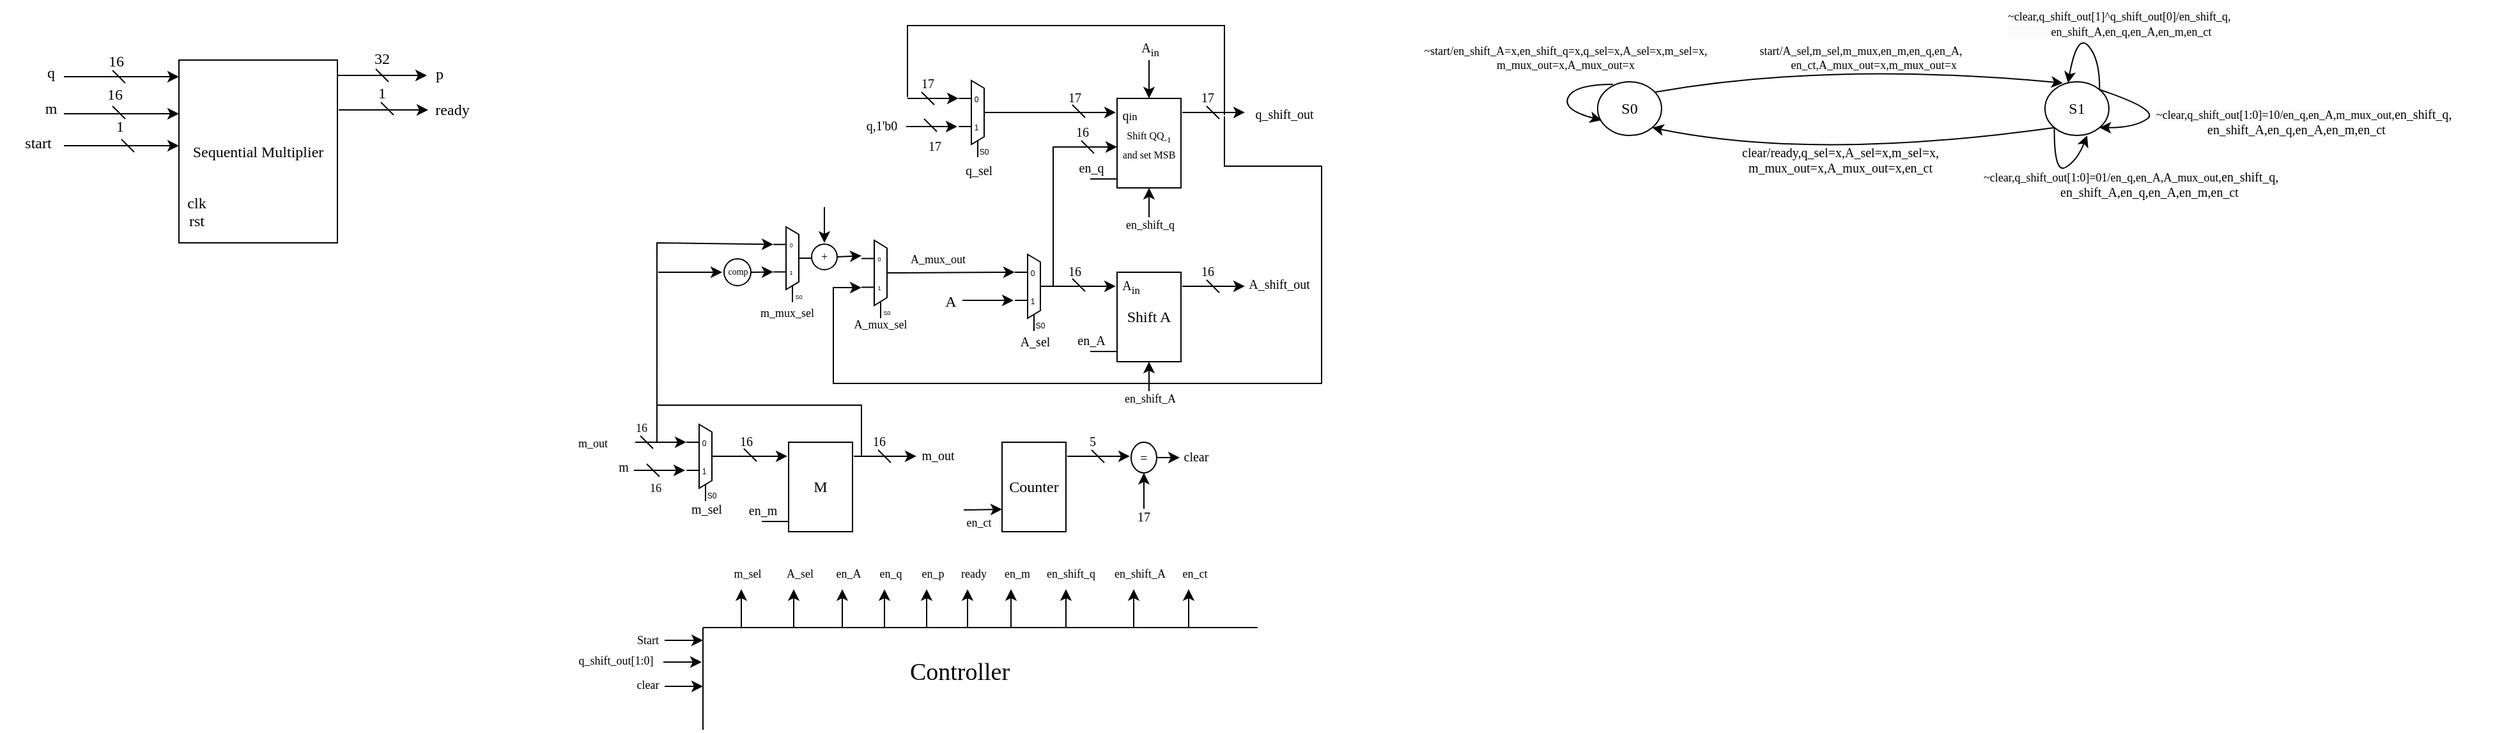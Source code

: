 <mxfile version="24.7.6">
  <diagram name="Page-1" id="NCyFu9W7u7la5zHiPvi7">
    <mxGraphModel dx="1730" dy="468" grid="1" gridSize="10" guides="1" tooltips="1" connect="1" arrows="1" fold="1" page="1" pageScale="1" pageWidth="850" pageHeight="1100" math="0" shadow="0">
      <root>
        <mxCell id="0" />
        <mxCell id="1" parent="0" />
        <mxCell id="6eHlb2MmWH5Zt3G0fr60-1" value="&lt;font style=&quot;font-size: 8px;&quot;&gt;Shift QQ&lt;sub&gt;-1&lt;/sub&gt; and set MSB&lt;/font&gt;" style="rounded=0;whiteSpace=wrap;html=1;fontFamily=Times New Roman;" parent="1" vertex="1">
          <mxGeometry x="140" y="117" width="50" height="70" as="geometry" />
        </mxCell>
        <mxCell id="6eHlb2MmWH5Zt3G0fr60-6" value="" style="endArrow=classic;html=1;rounded=0;entryX=-0.02;entryY=0.157;entryDx=0;entryDy=0;entryPerimeter=0;exitX=1;exitY=0.5;exitDx=0;exitDy=-5;exitPerimeter=0;fontFamily=Times New Roman;" parent="1" source="6eHlb2MmWH5Zt3G0fr60-11" target="6eHlb2MmWH5Zt3G0fr60-1" edge="1">
          <mxGeometry width="50" height="50" relative="1" as="geometry">
            <mxPoint x="90" y="128" as="sourcePoint" />
            <mxPoint x="450" y="297" as="targetPoint" />
          </mxGeometry>
        </mxCell>
        <mxCell id="6eHlb2MmWH5Zt3G0fr60-8" value="" style="endArrow=none;html=1;rounded=0;fontFamily=Times New Roman;" parent="1" edge="1">
          <mxGeometry width="50" height="50" relative="1" as="geometry">
            <mxPoint x="115" y="132" as="sourcePoint" />
            <mxPoint x="105" y="122" as="targetPoint" />
          </mxGeometry>
        </mxCell>
        <mxCell id="6eHlb2MmWH5Zt3G0fr60-9" value="" style="endArrow=classic;html=1;rounded=0;entryX=-0.02;entryY=0.157;entryDx=0;entryDy=0;entryPerimeter=0;fontFamily=Times New Roman;" parent="1" edge="1">
          <mxGeometry width="50" height="50" relative="1" as="geometry">
            <mxPoint x="191" y="128" as="sourcePoint" />
            <mxPoint x="240" y="127.99" as="targetPoint" />
          </mxGeometry>
        </mxCell>
        <mxCell id="6eHlb2MmWH5Zt3G0fr60-10" value="" style="endArrow=none;html=1;rounded=0;fontFamily=Times New Roman;" parent="1" edge="1">
          <mxGeometry width="50" height="50" relative="1" as="geometry">
            <mxPoint x="220" y="133" as="sourcePoint" />
            <mxPoint x="210" y="123" as="targetPoint" />
          </mxGeometry>
        </mxCell>
        <mxCell id="6eHlb2MmWH5Zt3G0fr60-11" value="" style="shadow=0;dashed=0;align=center;html=1;strokeWidth=1;shape=mxgraph.electrical.abstract.mux2;fontFamily=Times New Roman;" parent="1" vertex="1">
          <mxGeometry x="16" y="103" width="30" height="60" as="geometry" />
        </mxCell>
        <mxCell id="6eHlb2MmWH5Zt3G0fr60-12" value="" style="endArrow=classic;html=1;rounded=0;entryX=0;entryY=0.183;entryDx=0;entryDy=3;entryPerimeter=0;fontFamily=Times New Roman;" parent="1" target="6eHlb2MmWH5Zt3G0fr60-11" edge="1">
          <mxGeometry width="50" height="50" relative="1" as="geometry">
            <mxPoint x="-24" y="117" as="sourcePoint" />
            <mxPoint x="-24" y="113" as="targetPoint" />
          </mxGeometry>
        </mxCell>
        <mxCell id="6eHlb2MmWH5Zt3G0fr60-13" value="" style="endArrow=classic;html=1;rounded=0;entryX=0;entryY=0.183;entryDx=0;entryDy=3;entryPerimeter=0;fontFamily=Times New Roman;" parent="1" edge="1">
          <mxGeometry width="50" height="50" relative="1" as="geometry">
            <mxPoint x="-25" y="139" as="sourcePoint" />
            <mxPoint x="15" y="139" as="targetPoint" />
          </mxGeometry>
        </mxCell>
        <mxCell id="6eHlb2MmWH5Zt3G0fr60-15" value="q,1&#39;b0" style="text;html=1;strokeColor=none;fillColor=none;align=center;verticalAlign=middle;whiteSpace=wrap;rounded=0;fontFamily=Times New Roman;fontSize=10;" parent="1" vertex="1">
          <mxGeometry x="-74" y="123" width="60" height="30" as="geometry" />
        </mxCell>
        <mxCell id="6eHlb2MmWH5Zt3G0fr60-16" value="q_sel" style="text;html=1;strokeColor=none;fillColor=none;align=center;verticalAlign=middle;whiteSpace=wrap;rounded=0;fontSize=10;fontFamily=Times New Roman;" parent="1" vertex="1">
          <mxGeometry x="2" y="158" width="60" height="30" as="geometry" />
        </mxCell>
        <mxCell id="6eHlb2MmWH5Zt3G0fr60-17" value="" style="endArrow=none;html=1;rounded=0;entryX=0.02;entryY=0.886;entryDx=0;entryDy=0;entryPerimeter=0;fontFamily=Times New Roman;" parent="1" edge="1">
          <mxGeometry width="50" height="50" relative="1" as="geometry">
            <mxPoint x="119" y="180" as="sourcePoint" />
            <mxPoint x="140" y="180.02" as="targetPoint" />
          </mxGeometry>
        </mxCell>
        <mxCell id="6eHlb2MmWH5Zt3G0fr60-19" value="en_q" style="text;html=1;strokeColor=none;fillColor=none;align=center;verticalAlign=middle;whiteSpace=wrap;rounded=0;fontSize=10;fontFamily=Times New Roman;" parent="1" vertex="1">
          <mxGeometry x="90" y="156" width="60" height="30" as="geometry" />
        </mxCell>
        <mxCell id="6eHlb2MmWH5Zt3G0fr60-34" value="17" style="text;html=1;strokeColor=none;fillColor=none;align=center;verticalAlign=middle;whiteSpace=wrap;rounded=0;fontSize=10;fontFamily=Times New Roman;" parent="1" vertex="1">
          <mxGeometry x="77" y="101" width="60" height="30" as="geometry" />
        </mxCell>
        <mxCell id="6eHlb2MmWH5Zt3G0fr60-35" value="17" style="text;html=1;strokeColor=none;fillColor=none;align=center;verticalAlign=middle;whiteSpace=wrap;rounded=0;fontSize=10;fontFamily=Times New Roman;" parent="1" vertex="1">
          <mxGeometry x="181" y="101" width="60" height="30" as="geometry" />
        </mxCell>
        <mxCell id="6eHlb2MmWH5Zt3G0fr60-36" value="Shift A" style="rounded=0;whiteSpace=wrap;html=1;fontFamily=Times New Roman;" parent="1" vertex="1">
          <mxGeometry x="140" y="253" width="50" height="70" as="geometry" />
        </mxCell>
        <mxCell id="6eHlb2MmWH5Zt3G0fr60-37" value="" style="endArrow=classic;html=1;rounded=0;entryX=-0.02;entryY=0.157;entryDx=0;entryDy=0;entryPerimeter=0;fontFamily=Times New Roman;" parent="1" target="6eHlb2MmWH5Zt3G0fr60-36" edge="1">
          <mxGeometry width="50" height="50" relative="1" as="geometry">
            <mxPoint x="90" y="264" as="sourcePoint" />
            <mxPoint x="450" y="433" as="targetPoint" />
          </mxGeometry>
        </mxCell>
        <mxCell id="6eHlb2MmWH5Zt3G0fr60-38" value="" style="endArrow=none;html=1;rounded=0;fontFamily=Times New Roman;" parent="1" edge="1">
          <mxGeometry width="50" height="50" relative="1" as="geometry">
            <mxPoint x="115" y="268" as="sourcePoint" />
            <mxPoint x="105" y="258" as="targetPoint" />
          </mxGeometry>
        </mxCell>
        <mxCell id="6eHlb2MmWH5Zt3G0fr60-39" value="" style="endArrow=classic;html=1;rounded=0;entryX=-0.02;entryY=0.157;entryDx=0;entryDy=0;entryPerimeter=0;fontFamily=Times New Roman;" parent="1" edge="1">
          <mxGeometry width="50" height="50" relative="1" as="geometry">
            <mxPoint x="191" y="264" as="sourcePoint" />
            <mxPoint x="240" y="263.99" as="targetPoint" />
          </mxGeometry>
        </mxCell>
        <mxCell id="6eHlb2MmWH5Zt3G0fr60-40" value="" style="endArrow=none;html=1;rounded=0;fontFamily=Times New Roman;" parent="1" edge="1">
          <mxGeometry width="50" height="50" relative="1" as="geometry">
            <mxPoint x="220" y="269" as="sourcePoint" />
            <mxPoint x="210" y="259" as="targetPoint" />
          </mxGeometry>
        </mxCell>
        <mxCell id="6eHlb2MmWH5Zt3G0fr60-41" value="" style="shadow=0;dashed=0;align=center;html=1;strokeWidth=1;shape=mxgraph.electrical.abstract.mux2;fontFamily=Times New Roman;" parent="1" vertex="1">
          <mxGeometry x="60" y="239" width="30" height="60" as="geometry" />
        </mxCell>
        <mxCell id="6eHlb2MmWH5Zt3G0fr60-43" value="" style="endArrow=classic;html=1;rounded=0;entryX=0;entryY=0.183;entryDx=0;entryDy=3;entryPerimeter=0;fontFamily=Times New Roman;" parent="1" edge="1">
          <mxGeometry width="50" height="50" relative="1" as="geometry">
            <mxPoint x="19" y="275" as="sourcePoint" />
            <mxPoint x="59" y="275" as="targetPoint" />
          </mxGeometry>
        </mxCell>
        <mxCell id="6eHlb2MmWH5Zt3G0fr60-44" value="&lt;font style=&quot;font-size: 9px;&quot;&gt;A_mux_out&lt;/font&gt;" style="text;html=1;strokeColor=none;fillColor=none;align=center;verticalAlign=middle;whiteSpace=wrap;rounded=0;fontSize=9;fontFamily=Times New Roman;" parent="1" vertex="1">
          <mxGeometry x="-30" y="228" width="60" height="30" as="geometry" />
        </mxCell>
        <mxCell id="6eHlb2MmWH5Zt3G0fr60-45" value="A" style="text;html=1;strokeColor=none;fillColor=none;align=center;verticalAlign=middle;whiteSpace=wrap;rounded=0;fontFamily=Times New Roman;" parent="1" vertex="1">
          <mxGeometry x="-20" y="261" width="60" height="30" as="geometry" />
        </mxCell>
        <mxCell id="6eHlb2MmWH5Zt3G0fr60-46" value="A_sel" style="text;html=1;strokeColor=none;fillColor=none;align=center;verticalAlign=middle;whiteSpace=wrap;rounded=0;fontSize=10;fontFamily=Times New Roman;" parent="1" vertex="1">
          <mxGeometry x="46" y="292" width="60" height="30" as="geometry" />
        </mxCell>
        <mxCell id="6eHlb2MmWH5Zt3G0fr60-47" value="" style="endArrow=none;html=1;rounded=0;entryX=0.02;entryY=0.886;entryDx=0;entryDy=0;entryPerimeter=0;fontFamily=Times New Roman;" parent="1" edge="1">
          <mxGeometry width="50" height="50" relative="1" as="geometry">
            <mxPoint x="119" y="315" as="sourcePoint" />
            <mxPoint x="140" y="315.02" as="targetPoint" />
          </mxGeometry>
        </mxCell>
        <mxCell id="6eHlb2MmWH5Zt3G0fr60-48" value="en_A" style="text;html=1;strokeColor=none;fillColor=none;align=center;verticalAlign=middle;whiteSpace=wrap;rounded=0;fontSize=10;fontFamily=Times New Roman;" parent="1" vertex="1">
          <mxGeometry x="90" y="291" width="60" height="30" as="geometry" />
        </mxCell>
        <mxCell id="6eHlb2MmWH5Zt3G0fr60-49" value="16" style="text;html=1;strokeColor=none;fillColor=none;align=center;verticalAlign=middle;whiteSpace=wrap;rounded=0;fontSize=10;fontFamily=Times New Roman;" parent="1" vertex="1">
          <mxGeometry x="77" y="237" width="60" height="30" as="geometry" />
        </mxCell>
        <mxCell id="6eHlb2MmWH5Zt3G0fr60-50" value="16" style="text;html=1;strokeColor=none;fillColor=none;align=center;verticalAlign=middle;whiteSpace=wrap;rounded=0;fontSize=10;fontFamily=Times New Roman;" parent="1" vertex="1">
          <mxGeometry x="181" y="237" width="60" height="30" as="geometry" />
        </mxCell>
        <mxCell id="6eHlb2MmWH5Zt3G0fr60-51" value="M" style="rounded=0;whiteSpace=wrap;html=1;fontFamily=Times New Roman;" parent="1" vertex="1">
          <mxGeometry x="-117" y="386" width="50" height="70" as="geometry" />
        </mxCell>
        <mxCell id="6eHlb2MmWH5Zt3G0fr60-52" value="" style="endArrow=classic;html=1;rounded=0;entryX=-0.02;entryY=0.157;entryDx=0;entryDy=0;entryPerimeter=0;fontFamily=Times New Roman;" parent="1" target="6eHlb2MmWH5Zt3G0fr60-51" edge="1">
          <mxGeometry width="50" height="50" relative="1" as="geometry">
            <mxPoint x="-167" y="397" as="sourcePoint" />
            <mxPoint x="193" y="566" as="targetPoint" />
          </mxGeometry>
        </mxCell>
        <mxCell id="6eHlb2MmWH5Zt3G0fr60-53" value="" style="endArrow=none;html=1;rounded=0;fontFamily=Times New Roman;" parent="1" edge="1">
          <mxGeometry width="50" height="50" relative="1" as="geometry">
            <mxPoint x="-142" y="401" as="sourcePoint" />
            <mxPoint x="-152" y="391" as="targetPoint" />
          </mxGeometry>
        </mxCell>
        <mxCell id="6eHlb2MmWH5Zt3G0fr60-54" value="" style="endArrow=classic;html=1;rounded=0;entryX=-0.02;entryY=0.157;entryDx=0;entryDy=0;entryPerimeter=0;fontFamily=Times New Roman;" parent="1" edge="1">
          <mxGeometry width="50" height="50" relative="1" as="geometry">
            <mxPoint x="-66" y="397" as="sourcePoint" />
            <mxPoint x="-17" y="396.99" as="targetPoint" />
          </mxGeometry>
        </mxCell>
        <mxCell id="6eHlb2MmWH5Zt3G0fr60-55" value="" style="endArrow=none;html=1;rounded=0;fontFamily=Times New Roman;" parent="1" edge="1">
          <mxGeometry width="50" height="50" relative="1" as="geometry">
            <mxPoint x="-37" y="402" as="sourcePoint" />
            <mxPoint x="-47" y="392" as="targetPoint" />
          </mxGeometry>
        </mxCell>
        <mxCell id="6eHlb2MmWH5Zt3G0fr60-62" value="" style="endArrow=none;html=1;rounded=0;entryX=0.02;entryY=0.886;entryDx=0;entryDy=0;entryPerimeter=0;fontFamily=Times New Roman;" parent="1" edge="1">
          <mxGeometry width="50" height="50" relative="1" as="geometry">
            <mxPoint x="-138" y="448" as="sourcePoint" />
            <mxPoint x="-117" y="448.02" as="targetPoint" />
          </mxGeometry>
        </mxCell>
        <mxCell id="6eHlb2MmWH5Zt3G0fr60-63" value="en_m" style="text;html=1;strokeColor=none;fillColor=none;align=center;verticalAlign=middle;whiteSpace=wrap;rounded=0;fontSize=10;fontFamily=Times New Roman;" parent="1" vertex="1">
          <mxGeometry x="-167" y="424" width="60" height="30" as="geometry" />
        </mxCell>
        <mxCell id="6eHlb2MmWH5Zt3G0fr60-64" value="16" style="text;html=1;strokeColor=none;fillColor=none;align=center;verticalAlign=middle;whiteSpace=wrap;rounded=0;fontSize=10;fontFamily=Times New Roman;" parent="1" vertex="1">
          <mxGeometry x="-180" y="370" width="60" height="30" as="geometry" />
        </mxCell>
        <mxCell id="6eHlb2MmWH5Zt3G0fr60-65" value="16" style="text;html=1;strokeColor=none;fillColor=none;align=center;verticalAlign=middle;whiteSpace=wrap;rounded=0;fontSize=10;fontFamily=Times New Roman;" parent="1" vertex="1">
          <mxGeometry x="-76" y="370" width="60" height="30" as="geometry" />
        </mxCell>
        <mxCell id="6eHlb2MmWH5Zt3G0fr60-88" value="Counter" style="rounded=0;whiteSpace=wrap;html=1;fontFamily=Times New Roman;" parent="1" vertex="1">
          <mxGeometry x="50" y="386" width="50" height="70" as="geometry" />
        </mxCell>
        <mxCell id="6eHlb2MmWH5Zt3G0fr60-91" value="" style="endArrow=classic;html=1;rounded=0;entryX=-0.02;entryY=0.157;entryDx=0;entryDy=0;entryPerimeter=0;fontFamily=Times New Roman;" parent="1" edge="1">
          <mxGeometry width="50" height="50" relative="1" as="geometry">
            <mxPoint x="101" y="397" as="sourcePoint" />
            <mxPoint x="150" y="396.99" as="targetPoint" />
          </mxGeometry>
        </mxCell>
        <mxCell id="6eHlb2MmWH5Zt3G0fr60-92" value="" style="endArrow=none;html=1;rounded=0;fontFamily=Times New Roman;" parent="1" edge="1">
          <mxGeometry width="50" height="50" relative="1" as="geometry">
            <mxPoint x="130" y="402" as="sourcePoint" />
            <mxPoint x="120" y="392" as="targetPoint" />
          </mxGeometry>
        </mxCell>
        <mxCell id="6eHlb2MmWH5Zt3G0fr60-95" value="5" style="text;html=1;strokeColor=none;fillColor=none;align=center;verticalAlign=middle;whiteSpace=wrap;rounded=0;fontSize=10;fontFamily=Times New Roman;" parent="1" vertex="1">
          <mxGeometry x="91" y="370" width="60" height="30" as="geometry" />
        </mxCell>
        <mxCell id="6eHlb2MmWH5Zt3G0fr60-99" value="=" style="ellipse;whiteSpace=wrap;html=1;fontSize=10;fontFamily=Times New Roman;" parent="1" vertex="1">
          <mxGeometry x="151" y="386" width="20" height="24" as="geometry" />
        </mxCell>
        <mxCell id="6eHlb2MmWH5Zt3G0fr60-102" value="" style="endArrow=classic;html=1;rounded=0;fontSize=10;entryX=0.5;entryY=1;entryDx=0;entryDy=0;fontFamily=Times New Roman;" parent="1" edge="1">
          <mxGeometry width="50" height="50" relative="1" as="geometry">
            <mxPoint x="161" y="438" as="sourcePoint" />
            <mxPoint x="161" y="410" as="targetPoint" />
          </mxGeometry>
        </mxCell>
        <mxCell id="6eHlb2MmWH5Zt3G0fr60-103" value="17" style="text;html=1;strokeColor=none;fillColor=none;align=center;verticalAlign=middle;whiteSpace=wrap;rounded=0;fontSize=10;fontFamily=Times New Roman;" parent="1" vertex="1">
          <mxGeometry x="131" y="429" width="60" height="30" as="geometry" />
        </mxCell>
        <mxCell id="6eHlb2MmWH5Zt3G0fr60-104" value="" style="endArrow=classic;html=1;rounded=0;fontSize=10;exitX=1;exitY=0.5;exitDx=0;exitDy=0;fontFamily=Times New Roman;" parent="1" source="6eHlb2MmWH5Zt3G0fr60-99" edge="1">
          <mxGeometry width="50" height="50" relative="1" as="geometry">
            <mxPoint x="170" y="358" as="sourcePoint" />
            <mxPoint x="189" y="398" as="targetPoint" />
          </mxGeometry>
        </mxCell>
        <mxCell id="6eHlb2MmWH5Zt3G0fr60-111" value="clear" style="text;html=1;strokeColor=none;fillColor=none;align=center;verticalAlign=middle;whiteSpace=wrap;rounded=0;fontSize=10;fontFamily=Times New Roman;" parent="1" vertex="1">
          <mxGeometry x="172" y="382" width="60" height="30" as="geometry" />
        </mxCell>
        <mxCell id="6eHlb2MmWH5Zt3G0fr60-120" value="q_shift_out" style="text;html=1;strokeColor=none;fillColor=none;align=center;verticalAlign=middle;whiteSpace=wrap;rounded=0;fontSize=10;fontFamily=Times New Roman;" parent="1" vertex="1">
          <mxGeometry x="241" y="114" width="60" height="30" as="geometry" />
        </mxCell>
        <mxCell id="6eHlb2MmWH5Zt3G0fr60-121" value="A_shift_out" style="text;html=1;strokeColor=none;fillColor=none;align=center;verticalAlign=middle;whiteSpace=wrap;rounded=0;fontSize=10;fontFamily=Times New Roman;" parent="1" vertex="1">
          <mxGeometry x="237" y="247" width="60" height="30" as="geometry" />
        </mxCell>
        <mxCell id="6eHlb2MmWH5Zt3G0fr60-122" value="m_out" style="text;html=1;strokeColor=none;fillColor=none;align=center;verticalAlign=middle;whiteSpace=wrap;rounded=0;fontSize=10;fontFamily=Times New Roman;" parent="1" vertex="1">
          <mxGeometry x="-30" y="381" width="60" height="30" as="geometry" />
        </mxCell>
        <mxCell id="6eHlb2MmWH5Zt3G0fr60-125" value="" style="endArrow=classic;html=1;rounded=0;fontSize=10;entryX=0.5;entryY=0;entryDx=0;entryDy=0;fontFamily=Times New Roman;" parent="1" target="6eHlb2MmWH5Zt3G0fr60-1" edge="1">
          <mxGeometry width="50" height="50" relative="1" as="geometry">
            <mxPoint x="165" y="87" as="sourcePoint" />
            <mxPoint x="320" y="317" as="targetPoint" />
          </mxGeometry>
        </mxCell>
        <mxCell id="6eHlb2MmWH5Zt3G0fr60-126" value="A&lt;sub&gt;in&lt;/sub&gt;" style="text;html=1;strokeColor=none;fillColor=none;align=center;verticalAlign=middle;whiteSpace=wrap;rounded=0;fontSize=10;fontFamily=Times New Roman;" parent="1" vertex="1">
          <mxGeometry x="136" y="64" width="60" height="30" as="geometry" />
        </mxCell>
        <mxCell id="6eHlb2MmWH5Zt3G0fr60-127" value="A&lt;sub&gt;in&lt;/sub&gt;" style="text;html=1;strokeColor=none;fillColor=none;align=center;verticalAlign=middle;whiteSpace=wrap;rounded=0;fontSize=10;fontFamily=Times New Roman;" parent="1" vertex="1">
          <mxGeometry x="121" y="250" width="60" height="30" as="geometry" />
        </mxCell>
        <mxCell id="6eHlb2MmWH5Zt3G0fr60-128" value="&lt;sub&gt;&lt;span style=&quot;font-size: 10px;&quot;&gt;q&lt;/span&gt;in&lt;/sub&gt;" style="text;html=1;strokeColor=none;fillColor=none;align=center;verticalAlign=middle;whiteSpace=wrap;rounded=0;fontSize=10;fontFamily=Times New Roman;" parent="1" vertex="1">
          <mxGeometry x="120" y="114" width="60" height="30" as="geometry" />
        </mxCell>
        <mxCell id="6eHlb2MmWH5Zt3G0fr60-129" value="" style="shadow=0;dashed=0;align=center;html=1;strokeWidth=1;shape=mxgraph.electrical.abstract.mux2;fontSize=9;fontFamily=Times New Roman;" parent="1" vertex="1">
          <mxGeometry x="-129" y="217.5" width="30" height="59" as="geometry" />
        </mxCell>
        <mxCell id="6eHlb2MmWH5Zt3G0fr60-133" value="+" style="ellipse;whiteSpace=wrap;html=1;fontSize=9;fontFamily=Times New Roman;" parent="1" vertex="1">
          <mxGeometry x="-99" y="231" width="20" height="20" as="geometry" />
        </mxCell>
        <mxCell id="6eHlb2MmWH5Zt3G0fr60-134" value="" style="endArrow=classic;html=1;rounded=0;fontSize=9;entryX=0.5;entryY=0;entryDx=0;entryDy=0;fontFamily=Times New Roman;" parent="1" edge="1">
          <mxGeometry width="50" height="50" relative="1" as="geometry">
            <mxPoint x="-89" y="202" as="sourcePoint" />
            <mxPoint x="-89" y="230" as="targetPoint" />
          </mxGeometry>
        </mxCell>
        <mxCell id="6eHlb2MmWH5Zt3G0fr60-135" value="" style="shadow=0;dashed=0;align=center;html=1;strokeWidth=1;shape=mxgraph.electrical.abstract.mux2;fontSize=9;fontFamily=Times New Roman;" parent="1" vertex="1">
          <mxGeometry x="-60" y="228" width="30" height="61" as="geometry" />
        </mxCell>
        <mxCell id="6eHlb2MmWH5Zt3G0fr60-136" value="" style="endArrow=classic;html=1;rounded=0;fontSize=9;exitX=1;exitY=0.5;exitDx=0;exitDy=0;entryX=0;entryY=0.15;entryDx=0;entryDy=3;entryPerimeter=0;fontFamily=Times New Roman;" parent="1" source="6eHlb2MmWH5Zt3G0fr60-133" target="6eHlb2MmWH5Zt3G0fr60-135" edge="1">
          <mxGeometry width="50" height="50" relative="1" as="geometry">
            <mxPoint x="51" y="393" as="sourcePoint" />
            <mxPoint x="101" y="343" as="targetPoint" />
          </mxGeometry>
        </mxCell>
        <mxCell id="6eHlb2MmWH5Zt3G0fr60-138" value="" style="endArrow=classic;html=1;rounded=0;fontSize=9;exitX=1;exitY=0.5;exitDx=0;exitDy=-5;exitPerimeter=0;entryX=0;entryY=0.183;entryDx=0;entryDy=3;entryPerimeter=0;fontFamily=Times New Roman;" parent="1" target="6eHlb2MmWH5Zt3G0fr60-41" edge="1">
          <mxGeometry width="50" height="50" relative="1" as="geometry">
            <mxPoint x="-30" y="253.5" as="sourcePoint" />
            <mxPoint x="21" y="253" as="targetPoint" />
          </mxGeometry>
        </mxCell>
        <mxCell id="6eHlb2MmWH5Zt3G0fr60-151" value="m_mux_sel" style="text;html=1;strokeColor=none;fillColor=none;align=center;verticalAlign=middle;whiteSpace=wrap;rounded=0;fontSize=9;fontFamily=Times New Roman;" parent="1" vertex="1">
          <mxGeometry x="-148" y="270" width="60" height="30" as="geometry" />
        </mxCell>
        <mxCell id="6eHlb2MmWH5Zt3G0fr60-152" value="A_mux_sel" style="text;html=1;strokeColor=none;fillColor=none;align=center;verticalAlign=middle;whiteSpace=wrap;rounded=0;fontSize=9;fontFamily=Times New Roman;" parent="1" vertex="1">
          <mxGeometry x="-75" y="279" width="60" height="30" as="geometry" />
        </mxCell>
        <mxCell id="RKPcGFZdmgW3h4jvpQWA-14" value="" style="shadow=0;dashed=0;align=center;html=1;strokeWidth=1;shape=mxgraph.electrical.abstract.mux2;fontFamily=Times New Roman;" parent="1" vertex="1">
          <mxGeometry x="-197" y="372" width="30" height="60" as="geometry" />
        </mxCell>
        <mxCell id="RKPcGFZdmgW3h4jvpQWA-15" value="" style="endArrow=classic;html=1;rounded=0;entryX=0;entryY=0.183;entryDx=0;entryDy=3;entryPerimeter=0;fontFamily=Times New Roman;" parent="1" target="RKPcGFZdmgW3h4jvpQWA-14" edge="1">
          <mxGeometry width="50" height="50" relative="1" as="geometry">
            <mxPoint x="-237" y="386" as="sourcePoint" />
            <mxPoint x="-237" y="382" as="targetPoint" />
          </mxGeometry>
        </mxCell>
        <mxCell id="RKPcGFZdmgW3h4jvpQWA-16" value="" style="endArrow=classic;html=1;rounded=0;entryX=0;entryY=0.183;entryDx=0;entryDy=3;entryPerimeter=0;fontFamily=Times New Roman;" parent="1" edge="1">
          <mxGeometry width="50" height="50" relative="1" as="geometry">
            <mxPoint x="-238" y="408" as="sourcePoint" />
            <mxPoint x="-198" y="408" as="targetPoint" />
          </mxGeometry>
        </mxCell>
        <mxCell id="RKPcGFZdmgW3h4jvpQWA-17" value="m_out" style="text;html=1;strokeColor=none;fillColor=none;align=center;verticalAlign=middle;whiteSpace=wrap;rounded=0;fontFamily=Times New Roman;fontSize=9;" parent="1" vertex="1">
          <mxGeometry x="-300" y="372" width="60" height="30" as="geometry" />
        </mxCell>
        <mxCell id="RKPcGFZdmgW3h4jvpQWA-18" value="m" style="text;html=1;strokeColor=none;fillColor=none;align=center;verticalAlign=middle;whiteSpace=wrap;rounded=0;fontFamily=Times New Roman;fontSize=10;" parent="1" vertex="1">
          <mxGeometry x="-276" y="390" width="60" height="30" as="geometry" />
        </mxCell>
        <mxCell id="RKPcGFZdmgW3h4jvpQWA-19" value="m_sel" style="text;html=1;strokeColor=none;fillColor=none;align=center;verticalAlign=middle;whiteSpace=wrap;rounded=0;fontSize=10;fontFamily=Times New Roman;" parent="1" vertex="1">
          <mxGeometry x="-211" y="423" width="60" height="30" as="geometry" />
        </mxCell>
        <mxCell id="RKPcGFZdmgW3h4jvpQWA-20" value="" style="endArrow=none;html=1;rounded=0;fontFamily=Times New Roman;" parent="1" edge="1">
          <mxGeometry width="50" height="50" relative="1" as="geometry">
            <mxPoint x="-3" y="122" as="sourcePoint" />
            <mxPoint x="-13" y="112" as="targetPoint" />
          </mxGeometry>
        </mxCell>
        <mxCell id="RKPcGFZdmgW3h4jvpQWA-21" value="" style="endArrow=none;html=1;rounded=0;fontFamily=Times New Roman;" parent="1" edge="1">
          <mxGeometry width="50" height="50" relative="1" as="geometry">
            <mxPoint x="-1" y="143" as="sourcePoint" />
            <mxPoint x="-11" y="133" as="targetPoint" />
          </mxGeometry>
        </mxCell>
        <mxCell id="RKPcGFZdmgW3h4jvpQWA-22" value="17" style="text;html=1;strokeColor=none;fillColor=none;align=center;verticalAlign=middle;whiteSpace=wrap;rounded=0;fontSize=10;fontFamily=Times New Roman;" parent="1" vertex="1">
          <mxGeometry x="-38" y="90" width="60" height="30" as="geometry" />
        </mxCell>
        <mxCell id="RKPcGFZdmgW3h4jvpQWA-23" value="17" style="text;html=1;strokeColor=none;fillColor=none;align=center;verticalAlign=middle;whiteSpace=wrap;rounded=0;fontSize=10;fontFamily=Times New Roman;" parent="1" vertex="1">
          <mxGeometry x="-34" y="140" width="63" height="27" as="geometry" />
        </mxCell>
        <mxCell id="RKPcGFZdmgW3h4jvpQWA-24" value="" style="endArrow=classic;html=1;rounded=0;fontFamily=Times New Roman;fontSize=10;entryX=0.75;entryY=0;entryDx=0;entryDy=0;" parent="1" edge="1">
          <mxGeometry width="50" height="50" relative="1" as="geometry">
            <mxPoint x="100" y="155" as="sourcePoint" />
            <mxPoint x="140" y="155" as="targetPoint" />
          </mxGeometry>
        </mxCell>
        <mxCell id="RKPcGFZdmgW3h4jvpQWA-31" value="" style="endArrow=none;html=1;rounded=0;fontFamily=Times New Roman;" parent="1" edge="1">
          <mxGeometry width="50" height="50" relative="1" as="geometry">
            <mxPoint x="122" y="160" as="sourcePoint" />
            <mxPoint x="112" y="150" as="targetPoint" />
          </mxGeometry>
        </mxCell>
        <mxCell id="RKPcGFZdmgW3h4jvpQWA-34" value="" style="endArrow=none;html=1;rounded=0;fontFamily=Times New Roman;fontSize=10;exitX=0.25;exitY=0;exitDx=0;exitDy=0;entryX=1;entryY=0.5;entryDx=0;entryDy=-5;entryPerimeter=0;" parent="1" target="6eHlb2MmWH5Zt3G0fr60-41" edge="1">
          <mxGeometry width="50" height="50" relative="1" as="geometry">
            <mxPoint x="105" y="155" as="sourcePoint" />
            <mxPoint x="90" y="260" as="targetPoint" />
            <Array as="points">
              <mxPoint x="90" y="155" />
            </Array>
          </mxGeometry>
        </mxCell>
        <mxCell id="AtenSIABHv4EC8kb8lAZ-1" value="16" style="text;html=1;strokeColor=none;fillColor=none;align=center;verticalAlign=middle;whiteSpace=wrap;rounded=0;fontSize=10;fontFamily=Times New Roman;" parent="1" vertex="1">
          <mxGeometry x="83" y="128" width="60" height="30" as="geometry" />
        </mxCell>
        <mxCell id="AtenSIABHv4EC8kb8lAZ-3" value="" style="endArrow=none;html=1;rounded=0;fontFamily=Times New Roman;" parent="1" edge="1">
          <mxGeometry width="50" height="50" relative="1" as="geometry">
            <mxPoint x="224" y="130" as="sourcePoint" />
            <mxPoint x="-24" y="116" as="targetPoint" />
            <Array as="points">
              <mxPoint x="224" y="60" />
              <mxPoint x="-24" y="60" />
            </Array>
          </mxGeometry>
        </mxCell>
        <mxCell id="AtenSIABHv4EC8kb8lAZ-4" value="&lt;font style=&quot;font-size: 7px;&quot;&gt;comp&lt;/font&gt;" style="ellipse;whiteSpace=wrap;html=1;aspect=fixed;fontSize=7;fontFamily=Times New Roman;" parent="1" vertex="1">
          <mxGeometry x="-167.5" y="242.5" width="21" height="21" as="geometry" />
        </mxCell>
        <mxCell id="AtenSIABHv4EC8kb8lAZ-5" value="" style="endArrow=classic;html=1;rounded=0;fontFamily=Times New Roman;fontSize=7;exitX=1;exitY=0.5;exitDx=0;exitDy=0;entryX=0;entryY=0.547;entryDx=0;entryDy=3;entryPerimeter=0;" parent="1" source="AtenSIABHv4EC8kb8lAZ-4" target="6eHlb2MmWH5Zt3G0fr60-129" edge="1">
          <mxGeometry width="50" height="50" relative="1" as="geometry">
            <mxPoint x="60" y="290" as="sourcePoint" />
            <mxPoint x="110" y="240" as="targetPoint" />
          </mxGeometry>
        </mxCell>
        <mxCell id="AtenSIABHv4EC8kb8lAZ-6" value="" style="endArrow=classic;html=1;rounded=0;fontFamily=Times New Roman;fontSize=7;exitX=0.933;exitY=0;exitDx=0;exitDy=0;exitPerimeter=0;entryX=0;entryY=0.182;entryDx=0;entryDy=3;entryPerimeter=0;" parent="1" target="6eHlb2MmWH5Zt3G0fr60-129" edge="1">
          <mxGeometry width="50" height="50" relative="1" as="geometry">
            <mxPoint x="-220.02" y="386" as="sourcePoint" />
            <mxPoint x="-220" y="216" as="targetPoint" />
            <Array as="points">
              <mxPoint x="-220" y="230" />
            </Array>
          </mxGeometry>
        </mxCell>
        <mxCell id="AtenSIABHv4EC8kb8lAZ-7" value="" style="endArrow=classic;html=1;rounded=0;fontFamily=Times New Roman;fontSize=7;" parent="1" edge="1">
          <mxGeometry width="50" height="50" relative="1" as="geometry">
            <mxPoint x="-219" y="253" as="sourcePoint" />
            <mxPoint x="-169" y="253" as="targetPoint" />
          </mxGeometry>
        </mxCell>
        <mxCell id="AtenSIABHv4EC8kb8lAZ-8" value="" style="endArrow=none;html=1;rounded=0;fontFamily=Times New Roman;" parent="1" edge="1">
          <mxGeometry width="50" height="50" relative="1" as="geometry">
            <mxPoint x="-223" y="391" as="sourcePoint" />
            <mxPoint x="-233" y="381" as="targetPoint" />
          </mxGeometry>
        </mxCell>
        <mxCell id="AtenSIABHv4EC8kb8lAZ-9" value="" style="endArrow=none;html=1;rounded=0;fontFamily=Times New Roman;" parent="1" edge="1">
          <mxGeometry width="50" height="50" relative="1" as="geometry">
            <mxPoint x="-218" y="413" as="sourcePoint" />
            <mxPoint x="-228" y="403" as="targetPoint" />
          </mxGeometry>
        </mxCell>
        <mxCell id="AtenSIABHv4EC8kb8lAZ-10" value="&lt;font style=&quot;font-size: 9px;&quot;&gt;16&lt;/font&gt;" style="text;html=1;strokeColor=none;fillColor=none;align=center;verticalAlign=middle;whiteSpace=wrap;rounded=0;fontSize=7;fontFamily=Times New Roman;" parent="1" vertex="1">
          <mxGeometry x="-262" y="360" width="60" height="30" as="geometry" />
        </mxCell>
        <mxCell id="AtenSIABHv4EC8kb8lAZ-11" value="&lt;font style=&quot;font-size: 9px;&quot;&gt;16&lt;/font&gt;" style="text;html=1;strokeColor=none;fillColor=none;align=center;verticalAlign=middle;whiteSpace=wrap;rounded=0;fontSize=7;fontFamily=Times New Roman;" parent="1" vertex="1">
          <mxGeometry x="-251" y="407" width="60" height="30" as="geometry" />
        </mxCell>
        <mxCell id="AtenSIABHv4EC8kb8lAZ-15" value="" style="endArrow=classic;html=1;rounded=0;fontFamily=Times New Roman;fontSize=9;exitX=0.75;exitY=1;exitDx=0;exitDy=0;" parent="1" edge="1">
          <mxGeometry width="50" height="50" relative="1" as="geometry">
            <mxPoint x="224" y="131" as="sourcePoint" />
            <mxPoint x="-60" y="265" as="targetPoint" />
            <Array as="points">
              <mxPoint x="224" y="170" />
              <mxPoint x="300" y="170" />
              <mxPoint x="300" y="340" />
              <mxPoint x="148" y="340" />
              <mxPoint x="-82" y="340" />
              <mxPoint x="-82" y="265" />
            </Array>
          </mxGeometry>
        </mxCell>
        <mxCell id="AtenSIABHv4EC8kb8lAZ-16" value="" style="endArrow=none;html=1;rounded=0;fontFamily=Times New Roman;fontSize=9;" parent="1" edge="1">
          <mxGeometry width="50" height="50" relative="1" as="geometry">
            <mxPoint x="-220" y="357" as="sourcePoint" />
            <mxPoint x="-60" y="397" as="targetPoint" />
            <Array as="points">
              <mxPoint x="-60" y="357" />
            </Array>
          </mxGeometry>
        </mxCell>
        <mxCell id="AtenSIABHv4EC8kb8lAZ-28" value="&lt;font style=&quot;font-size: 12px;&quot;&gt;S0&lt;/font&gt;" style="ellipse;whiteSpace=wrap;html=1;strokeWidth=1;fontFamily=Times New Roman;fontSize=8;fillColor=none;" parent="1" vertex="1">
          <mxGeometry x="516" y="104" width="50" height="42" as="geometry" />
        </mxCell>
        <mxCell id="AtenSIABHv4EC8kb8lAZ-29" value="&lt;font style=&quot;font-size: 12px;&quot;&gt;S1&lt;/font&gt;" style="ellipse;whiteSpace=wrap;html=1;strokeWidth=1;fontFamily=Times New Roman;fontSize=8;fillColor=none;" parent="1" vertex="1">
          <mxGeometry x="866" y="104" width="50" height="42" as="geometry" />
        </mxCell>
        <mxCell id="AtenSIABHv4EC8kb8lAZ-31" value="" style="curved=1;endArrow=classic;html=1;rounded=0;fontFamily=Times New Roman;fontSize=8;fontColor=#000000;entryX=0.02;entryY=0.714;entryDx=0;entryDy=0;entryPerimeter=0;" parent="1" edge="1">
          <mxGeometry width="50" height="50" relative="1" as="geometry">
            <mxPoint x="528" y="106" as="sourcePoint" />
            <mxPoint x="519" y="133.988" as="targetPoint" />
            <Array as="points">
              <mxPoint x="498" y="106" />
              <mxPoint x="488" y="126" />
            </Array>
          </mxGeometry>
        </mxCell>
        <mxCell id="AtenSIABHv4EC8kb8lAZ-32" value="~start/en_shift_A=x,en_shift_q=x,q_sel=x,A_sel=x,m_sel=x,&lt;br&gt;m_mux_out=x,A_mux_out=x" style="text;html=1;strokeColor=none;fillColor=none;align=center;verticalAlign=middle;whiteSpace=wrap;rounded=0;fontSize=9;fontFamily=Times New Roman;fontColor=#000000;" parent="1" vertex="1">
          <mxGeometry x="462" y="70" width="58" height="30" as="geometry" />
        </mxCell>
        <mxCell id="AtenSIABHv4EC8kb8lAZ-36" value="" style="curved=1;endArrow=classic;html=1;rounded=0;fontFamily=Times New Roman;fontSize=9;fontColor=#000000;exitX=1;exitY=0;exitDx=0;exitDy=0;entryX=0.24;entryY=-0.024;entryDx=0;entryDy=0;entryPerimeter=0;" parent="1" edge="1">
          <mxGeometry width="50" height="50" relative="1" as="geometry">
            <mxPoint x="560.678" y="112.151" as="sourcePoint" />
            <mxPoint x="880" y="104.992" as="targetPoint" />
            <Array as="points">
              <mxPoint x="698" y="88" />
            </Array>
          </mxGeometry>
        </mxCell>
        <mxCell id="AtenSIABHv4EC8kb8lAZ-37" value="start/A_sel,m_sel,m_mux,en_m,en_q,en_A,&lt;br&gt;&lt;span style=&quot;white-space: pre;&quot;&gt;&#x9;&lt;/span&gt;&amp;nbsp;en_ct,A_mux_out=x,m_mux_out=x" style="text;html=1;strokeColor=none;fillColor=none;align=center;verticalAlign=middle;whiteSpace=wrap;rounded=0;fontSize=9;fontFamily=Times New Roman;fontColor=#000000;" parent="1" vertex="1">
          <mxGeometry x="692" y="70" width="60" height="30" as="geometry" />
        </mxCell>
        <mxCell id="AtenSIABHv4EC8kb8lAZ-38" value="" style="curved=1;endArrow=classic;html=1;rounded=0;fontFamily=Times New Roman;fontSize=12;fontColor=#000000;exitX=0;exitY=1;exitDx=0;exitDy=0;entryX=1;entryY=1;entryDx=0;entryDy=0;" parent="1" source="AtenSIABHv4EC8kb8lAZ-29" target="AtenSIABHv4EC8kb8lAZ-28" edge="1">
          <mxGeometry width="50" height="50" relative="1" as="geometry">
            <mxPoint x="526" y="226" as="sourcePoint" />
            <mxPoint x="576" y="176" as="targetPoint" />
            <Array as="points">
              <mxPoint x="686" y="166" />
            </Array>
          </mxGeometry>
        </mxCell>
        <mxCell id="AtenSIABHv4EC8kb8lAZ-39" value="clear/ready,q_sel=x,A_sel=x,m_sel=x,&lt;br style=&quot;border-color: var(--border-color); font-size: 10px;&quot;&gt;&lt;span style=&quot;font-size: 10px;&quot;&gt;m_mux_out=x,A_mux_out=x,en_ct&lt;/span&gt;" style="text;html=1;strokeColor=none;fillColor=none;align=center;verticalAlign=middle;whiteSpace=wrap;rounded=0;fontSize=10;fontFamily=Times New Roman;fontColor=#000000;" parent="1" vertex="1">
          <mxGeometry x="676" y="150" width="60" height="30" as="geometry" />
        </mxCell>
        <mxCell id="AtenSIABHv4EC8kb8lAZ-42" value="" style="curved=1;endArrow=classic;html=1;rounded=0;fontFamily=Times New Roman;fontSize=10;fontColor=#000000;entryX=1;entryY=1;entryDx=0;entryDy=0;exitX=1;exitY=0;exitDx=0;exitDy=0;" parent="1" source="AtenSIABHv4EC8kb8lAZ-29" target="AtenSIABHv4EC8kb8lAZ-29" edge="1">
          <mxGeometry width="50" height="50" relative="1" as="geometry">
            <mxPoint x="909" y="116" as="sourcePoint" />
            <mxPoint x="646" y="166" as="targetPoint" />
            <Array as="points">
              <mxPoint x="956" y="126" />
              <mxPoint x="936" y="140" />
            </Array>
          </mxGeometry>
        </mxCell>
        <mxCell id="AtenSIABHv4EC8kb8lAZ-44" value="&lt;span style=&quot;color: rgb(0, 0, 0); font-size: 9px; font-style: normal; font-variant-ligatures: normal; font-variant-caps: normal; font-weight: 400; letter-spacing: normal; orphans: 2; text-align: center; text-indent: 0px; text-transform: none; widows: 2; word-spacing: 0px; -webkit-text-stroke-width: 0px; background-color: rgb(251, 251, 251); text-decoration-thickness: initial; text-decoration-style: initial; text-decoration-color: initial; float: none; display: inline !important;&quot;&gt;~clear,q_shift_out[1:0]=10/en_q,en_A,m_mux_out,&lt;/span&gt;en_shift_q,&lt;br&gt;&lt;span style=&quot;white-space: pre;&quot;&gt;&#x9;&lt;/span&gt;&lt;span style=&quot;white-space: pre;&quot;&gt;&#x9;&lt;/span&gt;en_shift_A,en_q,en_A,en_m,en_ct" style="text;whiteSpace=wrap;html=1;fontSize=10;fontFamily=Times New Roman;fontColor=#000000;" parent="1" vertex="1">
          <mxGeometry x="951" y="117" width="270" height="40" as="geometry" />
        </mxCell>
        <mxCell id="AtenSIABHv4EC8kb8lAZ-45" value="&lt;span style=&quot;color: rgb(0, 0, 0); font-size: 9px; font-style: normal; font-variant-ligatures: normal; font-variant-caps: normal; font-weight: 400; letter-spacing: normal; orphans: 2; text-align: center; text-indent: 0px; text-transform: none; widows: 2; word-spacing: 0px; -webkit-text-stroke-width: 0px; background-color: rgb(251, 251, 251); text-decoration-thickness: initial; text-decoration-style: initial; text-decoration-color: initial; float: none; display: inline !important;&quot;&gt;~clear,q_shift_out[1:0]=01/en_q,en_A,A_mux_out,&lt;/span&gt;en_shift_q,&lt;br&gt;&lt;span style=&quot;white-space: pre;&quot;&gt;&#x9;&lt;/span&gt;&lt;span style=&quot;white-space: pre;&quot;&gt;&#x9;&lt;/span&gt;&lt;span style=&quot;white-space: pre;&quot;&gt;&#x9;&lt;/span&gt;en_shift_A,en_q,en_A,en_m,en_ct" style="text;whiteSpace=wrap;html=1;fontSize=10;fontFamily=Times New Roman;fontColor=#000000;" parent="1" vertex="1">
          <mxGeometry x="816" y="166" width="270" height="40" as="geometry" />
        </mxCell>
        <mxCell id="AtenSIABHv4EC8kb8lAZ-47" value="" style="curved=1;endArrow=classic;html=1;rounded=0;fontFamily=Times New Roman;fontSize=10;fontColor=#000000;exitX=0;exitY=1;exitDx=0;exitDy=0;entryX=0.66;entryY=1;entryDx=0;entryDy=0;entryPerimeter=0;" parent="1" source="AtenSIABHv4EC8kb8lAZ-29" target="AtenSIABHv4EC8kb8lAZ-29" edge="1">
          <mxGeometry width="50" height="50" relative="1" as="geometry">
            <mxPoint x="846" y="226" as="sourcePoint" />
            <mxPoint x="896" y="176" as="targetPoint" />
            <Array as="points">
              <mxPoint x="873" y="176" />
              <mxPoint x="891" y="166" />
            </Array>
          </mxGeometry>
        </mxCell>
        <mxCell id="AtenSIABHv4EC8kb8lAZ-49" value="" style="curved=1;endArrow=classic;html=1;rounded=0;fontFamily=Times New Roman;fontSize=10;fontColor=#000000;exitX=1;exitY=0;exitDx=0;exitDy=0;entryX=0.36;entryY=0.024;entryDx=0;entryDy=0;entryPerimeter=0;" parent="1" source="AtenSIABHv4EC8kb8lAZ-29" target="AtenSIABHv4EC8kb8lAZ-29" edge="1">
          <mxGeometry width="50" height="50" relative="1" as="geometry">
            <mxPoint x="846" y="226" as="sourcePoint" />
            <mxPoint x="896" y="176" as="targetPoint" />
            <Array as="points">
              <mxPoint x="909" y="86" />
              <mxPoint x="891" y="66" />
            </Array>
          </mxGeometry>
        </mxCell>
        <mxCell id="AtenSIABHv4EC8kb8lAZ-50" value="&lt;span style=&quot;color: rgb(0, 0, 0); font-size: 9px; font-style: normal; font-variant-ligatures: normal; font-variant-caps: normal; font-weight: 400; letter-spacing: normal; orphans: 2; text-align: center; text-indent: 0px; text-transform: none; widows: 2; word-spacing: 0px; -webkit-text-stroke-width: 0px; background-color: rgb(251, 251, 251); text-decoration-thickness: initial; text-decoration-style: initial; text-decoration-color: initial; float: none; display: inline !important;&quot;&gt;~clear,q_shift_out[1]^q_shift_out[0]/en_shift_q,&lt;br&gt;&lt;span style=&quot;white-space: pre;&quot;&gt;&#x9;&lt;/span&gt;&amp;nbsp; &amp;nbsp; &amp;nbsp; &amp;nbsp;en_shift_A,en_q,en_A,en_m,en_ct&lt;/span&gt;" style="text;whiteSpace=wrap;html=1;fontSize=10;fontFamily=Times New Roman;fontColor=#000000;" parent="1" vertex="1">
          <mxGeometry x="835" y="40" width="198" height="40" as="geometry" />
        </mxCell>
        <mxCell id="9QZb3fVDeya8P3J_DIl1-12" value="" style="endArrow=classic;html=1;rounded=0;entryX=0;entryY=0.75;entryDx=0;entryDy=0;fontFamily=Times New Roman;" parent="1" target="6eHlb2MmWH5Zt3G0fr60-88" edge="1">
          <mxGeometry width="50" height="50" relative="1" as="geometry">
            <mxPoint x="20" y="439" as="sourcePoint" />
            <mxPoint x="190" y="320" as="targetPoint" />
          </mxGeometry>
        </mxCell>
        <mxCell id="9QZb3fVDeya8P3J_DIl1-13" value="en_ct" style="text;html=1;strokeColor=none;fillColor=none;align=center;verticalAlign=middle;whiteSpace=wrap;rounded=0;fontFamily=Times New Roman;fontSize=9;" parent="1" vertex="1">
          <mxGeometry x="2" y="434" width="60" height="30" as="geometry" />
        </mxCell>
        <mxCell id="9QZb3fVDeya8P3J_DIl1-14" value="" style="endArrow=classic;html=1;rounded=0;fontFamily=Times New Roman;fontSize=9;entryX=0.5;entryY=1;entryDx=0;entryDy=0;" parent="1" target="6eHlb2MmWH5Zt3G0fr60-1" edge="1">
          <mxGeometry width="50" height="50" relative="1" as="geometry">
            <mxPoint x="165" y="210" as="sourcePoint" />
            <mxPoint x="190" y="310" as="targetPoint" />
          </mxGeometry>
        </mxCell>
        <mxCell id="9QZb3fVDeya8P3J_DIl1-15" value="en_shift_q" style="text;html=1;strokeColor=none;fillColor=none;align=center;verticalAlign=middle;whiteSpace=wrap;rounded=0;fontSize=9;fontFamily=Times New Roman;" parent="1" vertex="1">
          <mxGeometry x="136" y="201" width="60" height="30" as="geometry" />
        </mxCell>
        <mxCell id="9QZb3fVDeya8P3J_DIl1-16" value="" style="endArrow=classic;html=1;rounded=0;fontFamily=Times New Roman;fontSize=9;entryX=0.5;entryY=1;entryDx=0;entryDy=0;" parent="1" edge="1">
          <mxGeometry width="50" height="50" relative="1" as="geometry">
            <mxPoint x="165" y="346" as="sourcePoint" />
            <mxPoint x="165" y="323" as="targetPoint" />
          </mxGeometry>
        </mxCell>
        <mxCell id="9QZb3fVDeya8P3J_DIl1-17" value="en_shift_A" style="text;html=1;strokeColor=none;fillColor=none;align=center;verticalAlign=middle;whiteSpace=wrap;rounded=0;fontSize=9;fontFamily=Times New Roman;" parent="1" vertex="1">
          <mxGeometry x="136" y="337" width="60" height="30" as="geometry" />
        </mxCell>
        <mxCell id="Ba0_JZvzkoP9vtdkQkoV-1" value="" style="endArrow=none;html=1;rounded=0;fontFamily=Times New Roman;fontSize=9;" parent="1" edge="1">
          <mxGeometry width="50" height="50" relative="1" as="geometry">
            <mxPoint x="-184" y="531" as="sourcePoint" />
            <mxPoint x="250" y="531" as="targetPoint" />
          </mxGeometry>
        </mxCell>
        <mxCell id="Ba0_JZvzkoP9vtdkQkoV-2" value="" style="endArrow=none;html=1;rounded=0;fontFamily=Times New Roman;fontSize=9;" parent="1" edge="1">
          <mxGeometry width="50" height="50" relative="1" as="geometry">
            <mxPoint x="-184" y="611" as="sourcePoint" />
            <mxPoint x="-184" y="531" as="targetPoint" />
          </mxGeometry>
        </mxCell>
        <mxCell id="Ba0_JZvzkoP9vtdkQkoV-3" value="" style="endArrow=classic;html=1;rounded=0;fontFamily=Times New Roman;fontSize=9;" parent="1" edge="1">
          <mxGeometry width="50" height="50" relative="1" as="geometry">
            <mxPoint x="-214" y="541" as="sourcePoint" />
            <mxPoint x="-184" y="541" as="targetPoint" />
          </mxGeometry>
        </mxCell>
        <mxCell id="Ba0_JZvzkoP9vtdkQkoV-4" value="" style="endArrow=classic;html=1;rounded=0;fontFamily=Times New Roman;fontSize=9;" parent="1" edge="1">
          <mxGeometry width="50" height="50" relative="1" as="geometry">
            <mxPoint x="-215" y="558" as="sourcePoint" />
            <mxPoint x="-185" y="558" as="targetPoint" />
          </mxGeometry>
        </mxCell>
        <mxCell id="Ba0_JZvzkoP9vtdkQkoV-5" value="Start" style="text;html=1;strokeColor=none;fillColor=none;align=center;verticalAlign=middle;whiteSpace=wrap;rounded=0;fontSize=9;fontFamily=Times New Roman;" parent="1" vertex="1">
          <mxGeometry x="-257" y="526" width="60" height="30" as="geometry" />
        </mxCell>
        <mxCell id="Ba0_JZvzkoP9vtdkQkoV-6" value="q_shift_out[1:0]" style="text;html=1;strokeColor=none;fillColor=none;align=center;verticalAlign=middle;whiteSpace=wrap;rounded=0;fontSize=9;fontFamily=Times New Roman;" parent="1" vertex="1">
          <mxGeometry x="-282" y="542" width="60" height="30" as="geometry" />
        </mxCell>
        <mxCell id="Ba0_JZvzkoP9vtdkQkoV-7" value="" style="endArrow=classic;html=1;rounded=0;fontFamily=Times New Roman;fontSize=9;" parent="1" edge="1">
          <mxGeometry width="50" height="50" relative="1" as="geometry">
            <mxPoint x="-154" y="531" as="sourcePoint" />
            <mxPoint x="-154" y="501" as="targetPoint" />
          </mxGeometry>
        </mxCell>
        <mxCell id="Ba0_JZvzkoP9vtdkQkoV-8" value="m_sel" style="text;html=1;strokeColor=none;fillColor=none;align=center;verticalAlign=middle;whiteSpace=wrap;rounded=0;fontSize=9;fontFamily=Times New Roman;" parent="1" vertex="1">
          <mxGeometry x="-179" y="474" width="60" height="30" as="geometry" />
        </mxCell>
        <mxCell id="Ba0_JZvzkoP9vtdkQkoV-9" value="" style="endArrow=classic;html=1;rounded=0;fontFamily=Times New Roman;fontSize=9;" parent="1" edge="1">
          <mxGeometry width="50" height="50" relative="1" as="geometry">
            <mxPoint x="-113" y="531" as="sourcePoint" />
            <mxPoint x="-113" y="501" as="targetPoint" />
          </mxGeometry>
        </mxCell>
        <mxCell id="Ba0_JZvzkoP9vtdkQkoV-10" value="A_sel" style="text;html=1;strokeColor=none;fillColor=none;align=center;verticalAlign=middle;whiteSpace=wrap;rounded=0;fontSize=9;fontFamily=Times New Roman;" parent="1" vertex="1">
          <mxGeometry x="-138" y="474" width="60" height="30" as="geometry" />
        </mxCell>
        <mxCell id="Ba0_JZvzkoP9vtdkQkoV-11" value="" style="endArrow=classic;html=1;rounded=0;fontFamily=Times New Roman;fontSize=9;" parent="1" edge="1">
          <mxGeometry width="50" height="50" relative="1" as="geometry">
            <mxPoint x="-75" y="531" as="sourcePoint" />
            <mxPoint x="-75" y="501" as="targetPoint" />
          </mxGeometry>
        </mxCell>
        <mxCell id="Ba0_JZvzkoP9vtdkQkoV-12" value="en_A" style="text;html=1;strokeColor=none;fillColor=none;align=center;verticalAlign=middle;whiteSpace=wrap;rounded=0;fontSize=9;fontFamily=Times New Roman;" parent="1" vertex="1">
          <mxGeometry x="-100" y="474" width="60" height="30" as="geometry" />
        </mxCell>
        <mxCell id="Ba0_JZvzkoP9vtdkQkoV-13" value="" style="endArrow=classic;html=1;rounded=0;fontFamily=Times New Roman;fontSize=9;" parent="1" edge="1">
          <mxGeometry width="50" height="50" relative="1" as="geometry">
            <mxPoint x="-42" y="531" as="sourcePoint" />
            <mxPoint x="-42" y="501" as="targetPoint" />
          </mxGeometry>
        </mxCell>
        <mxCell id="Ba0_JZvzkoP9vtdkQkoV-14" value="en_q" style="text;html=1;strokeColor=none;fillColor=none;align=center;verticalAlign=middle;whiteSpace=wrap;rounded=0;fontSize=9;fontFamily=Times New Roman;" parent="1" vertex="1">
          <mxGeometry x="-67" y="474" width="60" height="30" as="geometry" />
        </mxCell>
        <mxCell id="Ba0_JZvzkoP9vtdkQkoV-15" value="" style="endArrow=classic;html=1;rounded=0;fontFamily=Times New Roman;fontSize=9;" parent="1" edge="1">
          <mxGeometry width="50" height="50" relative="1" as="geometry">
            <mxPoint x="-9" y="531" as="sourcePoint" />
            <mxPoint x="-9" y="501" as="targetPoint" />
          </mxGeometry>
        </mxCell>
        <mxCell id="Ba0_JZvzkoP9vtdkQkoV-16" value="en_p" style="text;html=1;strokeColor=none;fillColor=none;align=center;verticalAlign=middle;whiteSpace=wrap;rounded=0;fontSize=9;fontFamily=Times New Roman;" parent="1" vertex="1">
          <mxGeometry x="-34" y="474" width="60" height="30" as="geometry" />
        </mxCell>
        <mxCell id="Ba0_JZvzkoP9vtdkQkoV-17" value="" style="endArrow=classic;html=1;rounded=0;fontFamily=Times New Roman;fontSize=9;" parent="1" edge="1">
          <mxGeometry width="50" height="50" relative="1" as="geometry">
            <mxPoint x="23" y="531" as="sourcePoint" />
            <mxPoint x="23" y="501" as="targetPoint" />
          </mxGeometry>
        </mxCell>
        <mxCell id="Ba0_JZvzkoP9vtdkQkoV-18" value="ready" style="text;html=1;strokeColor=none;fillColor=none;align=center;verticalAlign=middle;whiteSpace=wrap;rounded=0;fontSize=9;fontFamily=Times New Roman;" parent="1" vertex="1">
          <mxGeometry x="-2" y="474" width="60" height="30" as="geometry" />
        </mxCell>
        <mxCell id="Ba0_JZvzkoP9vtdkQkoV-19" value="" style="endArrow=classic;html=1;rounded=0;fontFamily=Times New Roman;fontSize=9;" parent="1" edge="1">
          <mxGeometry width="50" height="50" relative="1" as="geometry">
            <mxPoint x="-214" y="577" as="sourcePoint" />
            <mxPoint x="-184" y="577" as="targetPoint" />
          </mxGeometry>
        </mxCell>
        <mxCell id="Ba0_JZvzkoP9vtdkQkoV-20" value="clear" style="text;html=1;strokeColor=none;fillColor=none;align=center;verticalAlign=middle;whiteSpace=wrap;rounded=0;fontSize=9;fontFamily=Times New Roman;" parent="1" vertex="1">
          <mxGeometry x="-257" y="561" width="60" height="30" as="geometry" />
        </mxCell>
        <mxCell id="Ba0_JZvzkoP9vtdkQkoV-21" value="Controller" style="text;html=1;strokeColor=none;fillColor=none;align=center;verticalAlign=middle;whiteSpace=wrap;rounded=0;fontSize=19;fontFamily=Times New Roman;" parent="1" vertex="1">
          <mxGeometry x="-13" y="551" width="60" height="30" as="geometry" />
        </mxCell>
        <mxCell id="Ba0_JZvzkoP9vtdkQkoV-22" value="" style="endArrow=classic;html=1;rounded=0;fontFamily=Times New Roman;fontSize=9;" parent="1" edge="1">
          <mxGeometry width="50" height="50" relative="1" as="geometry">
            <mxPoint x="57" y="531" as="sourcePoint" />
            <mxPoint x="57" y="501" as="targetPoint" />
          </mxGeometry>
        </mxCell>
        <mxCell id="Ba0_JZvzkoP9vtdkQkoV-23" value="en_m" style="text;html=1;strokeColor=none;fillColor=none;align=center;verticalAlign=middle;whiteSpace=wrap;rounded=0;fontSize=9;fontFamily=Times New Roman;" parent="1" vertex="1">
          <mxGeometry x="32" y="474" width="60" height="30" as="geometry" />
        </mxCell>
        <mxCell id="Ba0_JZvzkoP9vtdkQkoV-24" value="" style="endArrow=classic;html=1;rounded=0;fontFamily=Times New Roman;fontSize=9;" parent="1" edge="1">
          <mxGeometry width="50" height="50" relative="1" as="geometry">
            <mxPoint x="100" y="531" as="sourcePoint" />
            <mxPoint x="100" y="501" as="targetPoint" />
          </mxGeometry>
        </mxCell>
        <mxCell id="Ba0_JZvzkoP9vtdkQkoV-25" value="en_shift_q" style="text;html=1;strokeColor=none;fillColor=none;align=center;verticalAlign=middle;whiteSpace=wrap;rounded=0;fontSize=9;fontFamily=Times New Roman;" parent="1" vertex="1">
          <mxGeometry x="74" y="474" width="60" height="30" as="geometry" />
        </mxCell>
        <mxCell id="Ba0_JZvzkoP9vtdkQkoV-26" value="" style="endArrow=classic;html=1;rounded=0;fontFamily=Times New Roman;fontSize=9;" parent="1" edge="1">
          <mxGeometry width="50" height="50" relative="1" as="geometry">
            <mxPoint x="153" y="531" as="sourcePoint" />
            <mxPoint x="153" y="501" as="targetPoint" />
          </mxGeometry>
        </mxCell>
        <mxCell id="Ba0_JZvzkoP9vtdkQkoV-27" value="en_shift_A" style="text;html=1;strokeColor=none;fillColor=none;align=center;verticalAlign=middle;whiteSpace=wrap;rounded=0;fontSize=9;fontFamily=Times New Roman;" parent="1" vertex="1">
          <mxGeometry x="128" y="474" width="60" height="30" as="geometry" />
        </mxCell>
        <mxCell id="Ba0_JZvzkoP9vtdkQkoV-28" value="" style="endArrow=classic;html=1;rounded=0;fontFamily=Times New Roman;fontSize=9;" parent="1" edge="1">
          <mxGeometry width="50" height="50" relative="1" as="geometry">
            <mxPoint x="196" y="531" as="sourcePoint" />
            <mxPoint x="196" y="501" as="targetPoint" />
          </mxGeometry>
        </mxCell>
        <mxCell id="Ba0_JZvzkoP9vtdkQkoV-29" value="en_ct" style="text;html=1;strokeColor=none;fillColor=none;align=center;verticalAlign=middle;whiteSpace=wrap;rounded=0;fontSize=9;fontFamily=Times New Roman;" parent="1" vertex="1">
          <mxGeometry x="171" y="474" width="60" height="30" as="geometry" />
        </mxCell>
        <mxCell id="5bIt1_U2VOipYfQ_kD99-1" value="Sequential Multiplier" style="rounded=0;whiteSpace=wrap;html=1;fontFamily=Times New Roman;fontSize=12;" parent="1" vertex="1">
          <mxGeometry x="-594" y="87" width="124" height="143" as="geometry" />
        </mxCell>
        <mxCell id="5bIt1_U2VOipYfQ_kD99-2" value="" style="endArrow=classic;html=1;rounded=0;fontFamily=Times New Roman;fontSize=12;" parent="1" edge="1">
          <mxGeometry width="50" height="50" relative="1" as="geometry">
            <mxPoint x="-684" y="100" as="sourcePoint" />
            <mxPoint x="-594" y="100" as="targetPoint" />
          </mxGeometry>
        </mxCell>
        <mxCell id="5bIt1_U2VOipYfQ_kD99-3" value="" style="endArrow=classic;html=1;rounded=0;fontFamily=Times New Roman;fontSize=12;" parent="1" edge="1">
          <mxGeometry width="50" height="50" relative="1" as="geometry">
            <mxPoint x="-684" y="129" as="sourcePoint" />
            <mxPoint x="-594" y="129" as="targetPoint" />
          </mxGeometry>
        </mxCell>
        <mxCell id="5bIt1_U2VOipYfQ_kD99-6" value="" style="endArrow=classic;html=1;rounded=0;fontFamily=Times New Roman;fontSize=12;" parent="1" edge="1">
          <mxGeometry width="50" height="50" relative="1" as="geometry">
            <mxPoint x="-684" y="154" as="sourcePoint" />
            <mxPoint x="-594" y="154" as="targetPoint" />
          </mxGeometry>
        </mxCell>
        <mxCell id="5bIt1_U2VOipYfQ_kD99-8" value="q" style="text;html=1;strokeColor=none;fillColor=none;align=center;verticalAlign=middle;whiteSpace=wrap;rounded=0;fontSize=12;fontFamily=Times New Roman;" parent="1" vertex="1">
          <mxGeometry x="-724" y="82" width="60" height="30" as="geometry" />
        </mxCell>
        <mxCell id="5bIt1_U2VOipYfQ_kD99-9" value="m" style="text;html=1;strokeColor=none;fillColor=none;align=center;verticalAlign=middle;whiteSpace=wrap;rounded=0;fontSize=12;fontFamily=Times New Roman;" parent="1" vertex="1">
          <mxGeometry x="-724" y="110" width="60" height="30" as="geometry" />
        </mxCell>
        <mxCell id="5bIt1_U2VOipYfQ_kD99-11" value="rst" style="text;html=1;strokeColor=none;fillColor=none;align=center;verticalAlign=middle;whiteSpace=wrap;rounded=0;fontSize=12;fontFamily=Times New Roman;" parent="1" vertex="1">
          <mxGeometry x="-610" y="198" width="60" height="30" as="geometry" />
        </mxCell>
        <mxCell id="5bIt1_U2VOipYfQ_kD99-12" value="start" style="text;html=1;strokeColor=none;fillColor=none;align=center;verticalAlign=middle;whiteSpace=wrap;rounded=0;fontSize=12;fontFamily=Times New Roman;" parent="1" vertex="1">
          <mxGeometry x="-734" y="137" width="60" height="30" as="geometry" />
        </mxCell>
        <mxCell id="5bIt1_U2VOipYfQ_kD99-14" value="" style="endArrow=classic;html=1;rounded=0;fontFamily=Times New Roman;fontSize=12;exitX=1;exitY=0.08;exitDx=0;exitDy=0;exitPerimeter=0;" parent="1" edge="1">
          <mxGeometry width="50" height="50" relative="1" as="geometry">
            <mxPoint x="-470" y="98.96" as="sourcePoint" />
            <mxPoint x="-400" y="99" as="targetPoint" />
          </mxGeometry>
        </mxCell>
        <mxCell id="5bIt1_U2VOipYfQ_kD99-15" value="" style="endArrow=classic;html=1;rounded=0;fontFamily=Times New Roman;fontSize=12;exitX=1;exitY=0.08;exitDx=0;exitDy=0;exitPerimeter=0;" parent="1" edge="1">
          <mxGeometry width="50" height="50" relative="1" as="geometry">
            <mxPoint x="-469" y="125.96" as="sourcePoint" />
            <mxPoint x="-399" y="126" as="targetPoint" />
          </mxGeometry>
        </mxCell>
        <mxCell id="5bIt1_U2VOipYfQ_kD99-17" value="" style="endArrow=none;html=1;rounded=0;fontSize=12;fontFamily=Times New Roman;" parent="1" edge="1">
          <mxGeometry width="50" height="50" relative="1" as="geometry">
            <mxPoint x="-430" y="104" as="sourcePoint" />
            <mxPoint x="-440" y="94" as="targetPoint" />
          </mxGeometry>
        </mxCell>
        <mxCell id="5bIt1_U2VOipYfQ_kD99-18" value="" style="endArrow=none;html=1;rounded=0;fontSize=12;fontFamily=Times New Roman;" parent="1" edge="1">
          <mxGeometry width="50" height="50" relative="1" as="geometry">
            <mxPoint x="-426" y="130" as="sourcePoint" />
            <mxPoint x="-436" y="120" as="targetPoint" />
          </mxGeometry>
        </mxCell>
        <mxCell id="5bIt1_U2VOipYfQ_kD99-20" value="" style="endArrow=none;html=1;rounded=0;fontSize=12;fontFamily=Times New Roman;" parent="1" edge="1">
          <mxGeometry width="50" height="50" relative="1" as="geometry">
            <mxPoint x="-636" y="105" as="sourcePoint" />
            <mxPoint x="-646" y="95" as="targetPoint" />
          </mxGeometry>
        </mxCell>
        <mxCell id="5bIt1_U2VOipYfQ_kD99-21" value="" style="endArrow=none;html=1;rounded=0;fontSize=12;fontFamily=Times New Roman;" parent="1" edge="1">
          <mxGeometry width="50" height="50" relative="1" as="geometry">
            <mxPoint x="-636" y="133" as="sourcePoint" />
            <mxPoint x="-646" y="123" as="targetPoint" />
          </mxGeometry>
        </mxCell>
        <mxCell id="5bIt1_U2VOipYfQ_kD99-24" value="" style="endArrow=none;html=1;rounded=0;fontSize=12;fontFamily=Times New Roman;" parent="1" edge="1">
          <mxGeometry width="50" height="50" relative="1" as="geometry">
            <mxPoint x="-629" y="159" as="sourcePoint" />
            <mxPoint x="-639" y="149" as="targetPoint" />
          </mxGeometry>
        </mxCell>
        <mxCell id="5bIt1_U2VOipYfQ_kD99-26" value="16" style="text;html=1;strokeColor=none;fillColor=none;align=center;verticalAlign=middle;whiteSpace=wrap;rounded=0;fontSize=12;fontFamily=Times New Roman;" parent="1" vertex="1">
          <mxGeometry x="-673" y="73" width="60" height="30" as="geometry" />
        </mxCell>
        <mxCell id="5bIt1_U2VOipYfQ_kD99-30" value="1" style="text;html=1;strokeColor=none;fillColor=none;align=center;verticalAlign=middle;whiteSpace=wrap;rounded=0;fontSize=12;fontFamily=Times New Roman;" parent="1" vertex="1">
          <mxGeometry x="-670" y="124" width="60" height="30" as="geometry" />
        </mxCell>
        <mxCell id="5bIt1_U2VOipYfQ_kD99-32" value="32" style="text;html=1;strokeColor=none;fillColor=none;align=center;verticalAlign=middle;whiteSpace=wrap;rounded=0;fontSize=12;fontFamily=Times New Roman;" parent="1" vertex="1">
          <mxGeometry x="-465" y="71" width="60" height="30" as="geometry" />
        </mxCell>
        <mxCell id="5bIt1_U2VOipYfQ_kD99-33" value="1" style="text;html=1;strokeColor=none;fillColor=none;align=center;verticalAlign=middle;whiteSpace=wrap;rounded=0;fontSize=12;fontFamily=Times New Roman;" parent="1" vertex="1">
          <mxGeometry x="-465" y="98" width="60" height="30" as="geometry" />
        </mxCell>
        <mxCell id="5bIt1_U2VOipYfQ_kD99-35" value="p" style="text;html=1;strokeColor=none;fillColor=none;align=center;verticalAlign=middle;whiteSpace=wrap;rounded=0;fontSize=12;fontFamily=Times New Roman;" parent="1" vertex="1">
          <mxGeometry x="-420" y="83" width="60" height="30" as="geometry" />
        </mxCell>
        <mxCell id="5bIt1_U2VOipYfQ_kD99-36" value="ready" style="text;html=1;strokeColor=none;fillColor=none;align=center;verticalAlign=middle;whiteSpace=wrap;rounded=0;fontSize=12;fontFamily=Times New Roman;" parent="1" vertex="1">
          <mxGeometry x="-410" y="111" width="60" height="30" as="geometry" />
        </mxCell>
        <mxCell id="xoqFtGFpZx20oVVuSQuD-1" value="clk" style="text;html=1;strokeColor=none;fillColor=none;align=center;verticalAlign=middle;whiteSpace=wrap;rounded=0;fontSize=12;fontFamily=Times New Roman;" parent="1" vertex="1">
          <mxGeometry x="-610" y="184" width="60" height="30" as="geometry" />
        </mxCell>
        <mxCell id="xoqFtGFpZx20oVVuSQuD-4" value="16" style="text;html=1;strokeColor=none;fillColor=none;align=center;verticalAlign=middle;whiteSpace=wrap;rounded=0;fontSize=12;fontFamily=Times New Roman;" parent="1" vertex="1">
          <mxGeometry x="-674" y="99" width="60" height="30" as="geometry" />
        </mxCell>
      </root>
    </mxGraphModel>
  </diagram>
</mxfile>
